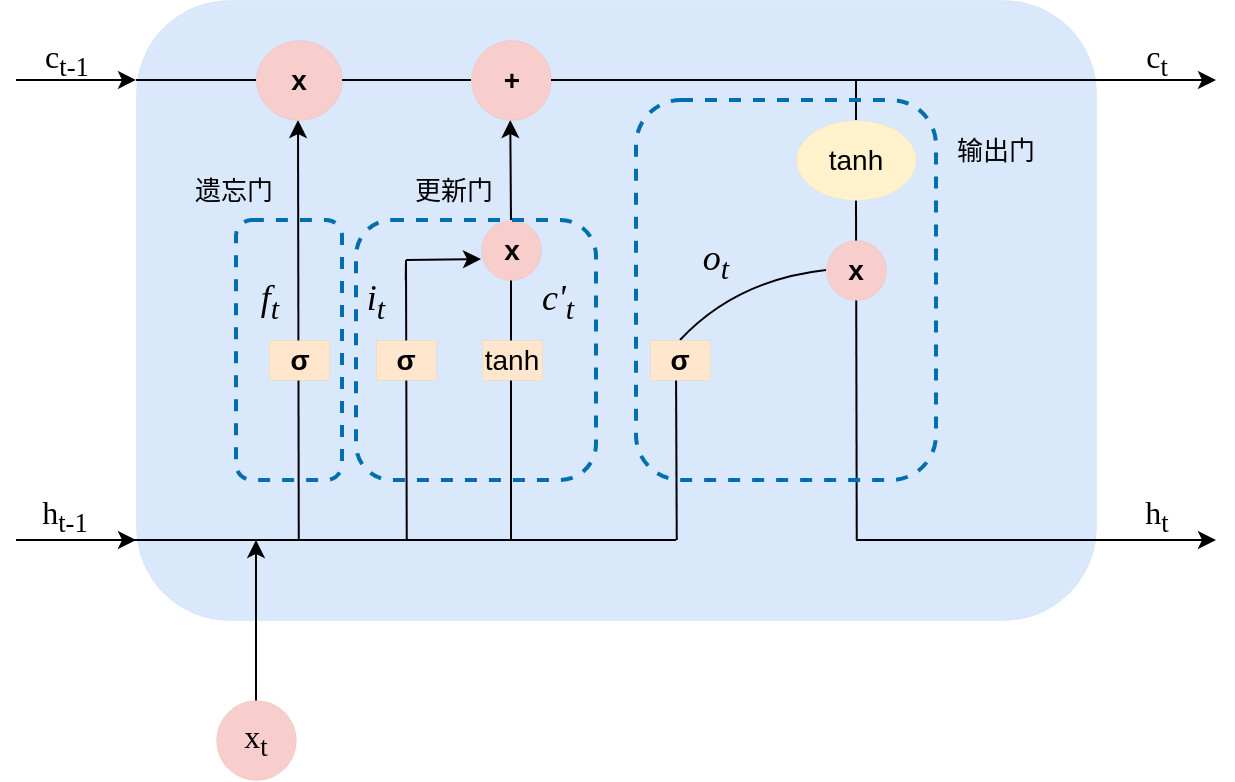 <mxfile version="21.0.6" type="github">
  <diagram name="第 1 页" id="YQxbBs0BbiNEOquYL5x5">
    <mxGraphModel dx="1050" dy="587" grid="1" gridSize="10" guides="1" tooltips="1" connect="1" arrows="1" fold="1" page="1" pageScale="1" pageWidth="827" pageHeight="1169" math="0" shadow="0">
      <root>
        <mxCell id="0" />
        <mxCell id="1" parent="0" />
        <mxCell id="z6qCDHoe-iHTmkbMnSen-1" value="" style="rounded=1;whiteSpace=wrap;html=1;fillColor=#dae8fc;strokeColor=#6c8ebf;strokeWidth=0;" vertex="1" parent="1">
          <mxGeometry x="111" y="380" width="480" height="310" as="geometry" />
        </mxCell>
        <mxCell id="z6qCDHoe-iHTmkbMnSen-2" value="" style="endArrow=classic;html=1;rounded=0;" edge="1" parent="z6qCDHoe-iHTmkbMnSen-1">
          <mxGeometry width="50" height="50" relative="1" as="geometry">
            <mxPoint x="81.38" y="270" as="sourcePoint" />
            <mxPoint x="81.005" y="60" as="targetPoint" />
          </mxGeometry>
        </mxCell>
        <mxCell id="z6qCDHoe-iHTmkbMnSen-3" value="" style="endArrow=classic;html=1;rounded=0;startArrow=none;" edge="1" parent="z6qCDHoe-iHTmkbMnSen-1" source="z6qCDHoe-iHTmkbMnSen-5">
          <mxGeometry width="50" height="50" relative="1" as="geometry">
            <mxPoint x="187.5" y="270" as="sourcePoint" />
            <mxPoint x="187.125" y="60" as="targetPoint" />
          </mxGeometry>
        </mxCell>
        <mxCell id="z6qCDHoe-iHTmkbMnSen-4" value="" style="endArrow=none;html=1;rounded=0;" edge="1" parent="z6qCDHoe-iHTmkbMnSen-1" target="z6qCDHoe-iHTmkbMnSen-5">
          <mxGeometry width="50" height="50" relative="1" as="geometry">
            <mxPoint x="187.5" y="270" as="sourcePoint" />
            <mxPoint x="262.125" y="270" as="targetPoint" />
          </mxGeometry>
        </mxCell>
        <mxCell id="z6qCDHoe-iHTmkbMnSen-5" value="&lt;font style=&quot;font-size: 14px;&quot;&gt;&lt;b&gt;x&lt;/b&gt;&lt;/font&gt;" style="ellipse;whiteSpace=wrap;html=1;aspect=fixed;fillColor=#f8cecc;strokeColor=#b85450;strokeWidth=0;" vertex="1" parent="z6qCDHoe-iHTmkbMnSen-1">
          <mxGeometry x="172.5" y="110" width="30" height="30" as="geometry" />
        </mxCell>
        <mxCell id="z6qCDHoe-iHTmkbMnSen-6" value="" style="endArrow=none;html=1;rounded=0;entryX=0.281;entryY=0.452;entryDx=0;entryDy=0;entryPerimeter=0;endFill=0;" edge="1" parent="z6qCDHoe-iHTmkbMnSen-1" target="z6qCDHoe-iHTmkbMnSen-1">
          <mxGeometry width="50" height="50" relative="1" as="geometry">
            <mxPoint x="135.375" y="270" as="sourcePoint" />
            <mxPoint x="135" y="190" as="targetPoint" />
            <Array as="points">
              <mxPoint x="135" y="130" />
            </Array>
          </mxGeometry>
        </mxCell>
        <mxCell id="z6qCDHoe-iHTmkbMnSen-7" value="" style="endArrow=classic;html=1;rounded=0;" edge="1" parent="z6qCDHoe-iHTmkbMnSen-1">
          <mxGeometry width="50" height="50" relative="1" as="geometry">
            <mxPoint x="135" y="130" as="sourcePoint" />
            <mxPoint x="172.5" y="129.5" as="targetPoint" />
          </mxGeometry>
        </mxCell>
        <mxCell id="z6qCDHoe-iHTmkbMnSen-8" value="" style="endArrow=none;html=1;rounded=0;endFill=0;" edge="1" parent="z6qCDHoe-iHTmkbMnSen-1">
          <mxGeometry width="50" height="50" relative="1" as="geometry">
            <mxPoint x="270.375" y="270" as="sourcePoint" />
            <mxPoint x="270" y="180" as="targetPoint" />
            <Array as="points" />
          </mxGeometry>
        </mxCell>
        <mxCell id="z6qCDHoe-iHTmkbMnSen-9" value="" style="endArrow=none;html=1;rounded=0;endFill=0;entryX=0.75;entryY=0.323;entryDx=0;entryDy=0;entryPerimeter=0;" edge="1" parent="z6qCDHoe-iHTmkbMnSen-1" target="z6qCDHoe-iHTmkbMnSen-1">
          <mxGeometry width="50" height="50" relative="1" as="geometry">
            <mxPoint x="360.375" y="270" as="sourcePoint" />
            <mxPoint x="360" y="180" as="targetPoint" />
            <Array as="points" />
          </mxGeometry>
        </mxCell>
        <mxCell id="z6qCDHoe-iHTmkbMnSen-10" value="&lt;font style=&quot;font-size: 14px;&quot;&gt;tanh&lt;/font&gt;" style="ellipse;whiteSpace=wrap;html=1;fillColor=#fff2cc;strokeColor=#d6b656;strokeWidth=0;" vertex="1" parent="z6qCDHoe-iHTmkbMnSen-1">
          <mxGeometry x="330" y="60" width="60" height="40" as="geometry" />
        </mxCell>
        <mxCell id="z6qCDHoe-iHTmkbMnSen-11" value="" style="endArrow=none;html=1;curved=1;entryX=0;entryY=0.5;entryDx=0;entryDy=0;exitX=0.5;exitY=0;exitDx=0;exitDy=0;" edge="1" parent="z6qCDHoe-iHTmkbMnSen-1" source="z6qCDHoe-iHTmkbMnSen-19" target="z6qCDHoe-iHTmkbMnSen-12">
          <mxGeometry width="50" height="50" relative="1" as="geometry">
            <mxPoint x="270" y="180" as="sourcePoint" />
            <mxPoint x="360" y="140" as="targetPoint" />
            <Array as="points">
              <mxPoint x="300" y="140" />
            </Array>
          </mxGeometry>
        </mxCell>
        <mxCell id="z6qCDHoe-iHTmkbMnSen-12" value="&lt;font style=&quot;font-size: 14px;&quot;&gt;&lt;b&gt;x&lt;/b&gt;&lt;/font&gt;" style="ellipse;whiteSpace=wrap;html=1;aspect=fixed;fillColor=#f8cecc;strokeColor=#b85450;strokeWidth=0;" vertex="1" parent="z6qCDHoe-iHTmkbMnSen-1">
          <mxGeometry x="345" y="120" width="30" height="30" as="geometry" />
        </mxCell>
        <mxCell id="z6qCDHoe-iHTmkbMnSen-13" value="&lt;font style=&quot;font-size: 14px;&quot;&gt;&lt;b&gt;x&lt;/b&gt;&lt;/font&gt;" style="ellipse;whiteSpace=wrap;html=1;aspect=fixed;fillColor=#f8cecc;strokeColor=#b85450;strokeWidth=0;" vertex="1" parent="z6qCDHoe-iHTmkbMnSen-1">
          <mxGeometry x="60" y="20" width="43" height="40" as="geometry" />
        </mxCell>
        <mxCell id="z6qCDHoe-iHTmkbMnSen-14" value="&lt;font style=&quot;font-size: 14px;&quot;&gt;&lt;b&gt;+&lt;/b&gt;&lt;/font&gt;" style="ellipse;whiteSpace=wrap;html=1;aspect=fixed;fillColor=#f8cecc;strokeColor=#b85450;strokeWidth=0;" vertex="1" parent="z6qCDHoe-iHTmkbMnSen-1">
          <mxGeometry x="167.5" y="20" width="40" height="40" as="geometry" />
        </mxCell>
        <mxCell id="z6qCDHoe-iHTmkbMnSen-15" value="" style="endArrow=none;html=1;rounded=0;startArrow=none;" edge="1" parent="z6qCDHoe-iHTmkbMnSen-1" source="z6qCDHoe-iHTmkbMnSen-13" target="z6qCDHoe-iHTmkbMnSen-14">
          <mxGeometry width="50" height="50" relative="1" as="geometry">
            <mxPoint x="130" y="40" as="sourcePoint" />
            <mxPoint x="690" y="40" as="targetPoint" />
          </mxGeometry>
        </mxCell>
        <mxCell id="z6qCDHoe-iHTmkbMnSen-16" value="&lt;font style=&quot;font-size: 14px;&quot;&gt;&lt;b&gt;σ&lt;/b&gt;&lt;/font&gt;" style="rounded=0;whiteSpace=wrap;html=1;fillColor=#ffe6cc;strokeColor=#d79b00;strokeWidth=0;" vertex="1" parent="z6qCDHoe-iHTmkbMnSen-1">
          <mxGeometry x="120" y="170" width="30" height="20" as="geometry" />
        </mxCell>
        <mxCell id="z6qCDHoe-iHTmkbMnSen-17" value="&lt;font style=&quot;font-size: 14px;&quot;&gt;&lt;b&gt;σ&lt;/b&gt;&lt;/font&gt;" style="rounded=0;whiteSpace=wrap;html=1;fillColor=#ffe6cc;strokeColor=#d79b00;strokeWidth=0;" vertex="1" parent="z6qCDHoe-iHTmkbMnSen-1">
          <mxGeometry x="66.5" y="170" width="30" height="20" as="geometry" />
        </mxCell>
        <mxCell id="z6qCDHoe-iHTmkbMnSen-18" value="&lt;font style=&quot;font-size: 14px;&quot;&gt;tanh&lt;/font&gt;" style="rounded=0;whiteSpace=wrap;html=1;fillColor=#ffe6cc;strokeColor=#d79b00;strokeWidth=0;" vertex="1" parent="z6qCDHoe-iHTmkbMnSen-1">
          <mxGeometry x="173" y="170" width="30" height="20" as="geometry" />
        </mxCell>
        <mxCell id="z6qCDHoe-iHTmkbMnSen-19" value="&lt;font style=&quot;font-size: 14px;&quot;&gt;&lt;b&gt;σ&lt;/b&gt;&lt;/font&gt;" style="rounded=0;whiteSpace=wrap;html=1;fillColor=#ffe6cc;strokeColor=#d79b00;strokeWidth=0;" vertex="1" parent="z6qCDHoe-iHTmkbMnSen-1">
          <mxGeometry x="257" y="170" width="30" height="20" as="geometry" />
        </mxCell>
        <mxCell id="z6qCDHoe-iHTmkbMnSen-20" value="&lt;i&gt;&lt;font face=&quot;Times New Roman&quot; style=&quot;font-size: 18px;&quot;&gt;f&lt;sub&gt;t&lt;/sub&gt;&lt;/font&gt;&lt;/i&gt;" style="text;strokeColor=none;align=center;fillColor=none;html=1;verticalAlign=middle;whiteSpace=wrap;rounded=0;fontSize=14;" vertex="1" parent="z6qCDHoe-iHTmkbMnSen-1">
          <mxGeometry x="36.5" y="136" width="60" height="30" as="geometry" />
        </mxCell>
        <mxCell id="z6qCDHoe-iHTmkbMnSen-21" value="&lt;i&gt;&lt;font face=&quot;Times New Roman&quot; style=&quot;font-size: 18px;&quot;&gt;i&lt;sub&gt;t&lt;/sub&gt;&lt;/font&gt;&lt;/i&gt;" style="text;strokeColor=none;align=center;fillColor=none;html=1;verticalAlign=middle;whiteSpace=wrap;rounded=0;fontSize=14;" vertex="1" parent="z6qCDHoe-iHTmkbMnSen-1">
          <mxGeometry x="90" y="136" width="60" height="30" as="geometry" />
        </mxCell>
        <mxCell id="z6qCDHoe-iHTmkbMnSen-22" value="&lt;i&gt;&lt;font face=&quot;Times New Roman&quot; style=&quot;font-size: 18px;&quot;&gt;o&lt;sub&gt;t&lt;/sub&gt;&lt;/font&gt;&lt;/i&gt;" style="text;strokeColor=none;align=center;fillColor=none;html=1;verticalAlign=middle;whiteSpace=wrap;rounded=0;fontSize=14;" vertex="1" parent="z6qCDHoe-iHTmkbMnSen-1">
          <mxGeometry x="260" y="116" width="60" height="30" as="geometry" />
        </mxCell>
        <mxCell id="z6qCDHoe-iHTmkbMnSen-23" value="" style="endArrow=none;html=1;fontSize=18;curved=1;exitX=0.5;exitY=0;exitDx=0;exitDy=0;" edge="1" parent="z6qCDHoe-iHTmkbMnSen-1" source="z6qCDHoe-iHTmkbMnSen-10">
          <mxGeometry width="50" height="50" relative="1" as="geometry">
            <mxPoint x="350" y="60" as="sourcePoint" />
            <mxPoint x="360" y="40" as="targetPoint" />
          </mxGeometry>
        </mxCell>
        <mxCell id="z6qCDHoe-iHTmkbMnSen-24" value="&lt;i&gt;&lt;font face=&quot;Times New Roman&quot; style=&quot;font-size: 18px;&quot;&gt;c&#39;&lt;sub&gt;t&lt;/sub&gt;&lt;/font&gt;&lt;/i&gt;" style="text;strokeColor=none;align=center;fillColor=none;html=1;verticalAlign=middle;whiteSpace=wrap;rounded=0;fontSize=14;" vertex="1" parent="z6qCDHoe-iHTmkbMnSen-1">
          <mxGeometry x="181" y="136" width="60" height="30" as="geometry" />
        </mxCell>
        <mxCell id="z6qCDHoe-iHTmkbMnSen-39" value="" style="rounded=1;whiteSpace=wrap;html=1;fillColor=none;dashed=1;strokeColor=#006EAF;strokeWidth=2;fontColor=#ffffff;" vertex="1" parent="z6qCDHoe-iHTmkbMnSen-1">
          <mxGeometry x="50" y="110" width="53" height="130" as="geometry" />
        </mxCell>
        <mxCell id="z6qCDHoe-iHTmkbMnSen-40" value="" style="rounded=1;whiteSpace=wrap;html=1;fillColor=none;dashed=1;strokeColor=#006EAF;strokeWidth=2;fontColor=#ffffff;" vertex="1" parent="z6qCDHoe-iHTmkbMnSen-1">
          <mxGeometry x="110" y="110" width="120" height="130" as="geometry" />
        </mxCell>
        <mxCell id="z6qCDHoe-iHTmkbMnSen-38" value="" style="rounded=1;whiteSpace=wrap;html=1;fillColor=none;dashed=1;strokeColor=#006EAF;strokeWidth=2;fontColor=#ffffff;" vertex="1" parent="z6qCDHoe-iHTmkbMnSen-1">
          <mxGeometry x="250" y="50" width="150" height="190" as="geometry" />
        </mxCell>
        <mxCell id="z6qCDHoe-iHTmkbMnSen-41" value="&lt;font face=&quot;微软雅黑&quot; style=&quot;font-size: 13px;&quot;&gt;遗忘门&lt;/font&gt;" style="text;html=1;strokeColor=none;fillColor=none;align=center;verticalAlign=middle;whiteSpace=wrap;rounded=0;" vertex="1" parent="z6qCDHoe-iHTmkbMnSen-1">
          <mxGeometry x="19" y="80" width="60" height="30" as="geometry" />
        </mxCell>
        <mxCell id="z6qCDHoe-iHTmkbMnSen-42" value="&lt;font face=&quot;微软雅黑&quot; style=&quot;font-size: 13px;&quot;&gt;更新门&lt;/font&gt;" style="text;html=1;strokeColor=none;fillColor=none;align=center;verticalAlign=middle;whiteSpace=wrap;rounded=0;" vertex="1" parent="z6qCDHoe-iHTmkbMnSen-1">
          <mxGeometry x="129" y="80" width="60" height="30" as="geometry" />
        </mxCell>
        <mxCell id="z6qCDHoe-iHTmkbMnSen-43" value="&lt;font face=&quot;微软雅黑&quot; style=&quot;font-size: 13px;&quot;&gt;输出门&lt;/font&gt;" style="text;html=1;strokeColor=none;fillColor=none;align=center;verticalAlign=middle;whiteSpace=wrap;rounded=0;" vertex="1" parent="z6qCDHoe-iHTmkbMnSen-1">
          <mxGeometry x="400" y="60" width="60" height="30" as="geometry" />
        </mxCell>
        <mxCell id="z6qCDHoe-iHTmkbMnSen-25" value="" style="endArrow=classic;html=1;rounded=0;entryX=0;entryY=0.129;entryDx=0;entryDy=0;entryPerimeter=0;" edge="1" parent="1" target="z6qCDHoe-iHTmkbMnSen-1">
          <mxGeometry width="50" height="50" relative="1" as="geometry">
            <mxPoint x="51" y="420" as="sourcePoint" />
            <mxPoint x="81" y="420" as="targetPoint" />
          </mxGeometry>
        </mxCell>
        <mxCell id="z6qCDHoe-iHTmkbMnSen-26" value="" style="endArrow=classic;html=1;rounded=0;startArrow=none;" edge="1" parent="1" source="z6qCDHoe-iHTmkbMnSen-14">
          <mxGeometry width="50" height="50" relative="1" as="geometry">
            <mxPoint x="111" y="420" as="sourcePoint" />
            <mxPoint x="651" y="420" as="targetPoint" />
          </mxGeometry>
        </mxCell>
        <mxCell id="z6qCDHoe-iHTmkbMnSen-27" value="" style="endArrow=none;html=1;rounded=0;" edge="1" parent="1" target="z6qCDHoe-iHTmkbMnSen-13">
          <mxGeometry width="50" height="50" relative="1" as="geometry">
            <mxPoint x="111" y="420" as="sourcePoint" />
            <mxPoint x="801" y="420" as="targetPoint" />
          </mxGeometry>
        </mxCell>
        <mxCell id="z6qCDHoe-iHTmkbMnSen-28" value="" style="endArrow=classic;html=1;rounded=0;entryX=0;entryY=0.129;entryDx=0;entryDy=0;entryPerimeter=0;" edge="1" parent="1">
          <mxGeometry width="50" height="50" relative="1" as="geometry">
            <mxPoint x="51" y="650" as="sourcePoint" />
            <mxPoint x="111" y="650" as="targetPoint" />
          </mxGeometry>
        </mxCell>
        <mxCell id="z6qCDHoe-iHTmkbMnSen-29" value="" style="endArrow=none;html=1;rounded=0;endFill=0;" edge="1" parent="1">
          <mxGeometry width="50" height="50" relative="1" as="geometry">
            <mxPoint x="105" y="650" as="sourcePoint" />
            <mxPoint x="381" y="650" as="targetPoint" />
          </mxGeometry>
        </mxCell>
        <mxCell id="z6qCDHoe-iHTmkbMnSen-30" value="" style="endArrow=classic;html=1;rounded=0;exitX=0.813;exitY=0.871;exitDx=0;exitDy=0;exitPerimeter=0;" edge="1" parent="1" source="z6qCDHoe-iHTmkbMnSen-1">
          <mxGeometry width="50" height="50" relative="1" as="geometry">
            <mxPoint x="661" y="650" as="sourcePoint" />
            <mxPoint x="651" y="650" as="targetPoint" />
            <Array as="points">
              <mxPoint x="471" y="650" />
              <mxPoint x="561" y="650" />
              <mxPoint x="651" y="650" />
            </Array>
          </mxGeometry>
        </mxCell>
        <mxCell id="z6qCDHoe-iHTmkbMnSen-31" value="" style="endArrow=classic;html=1;rounded=0;startArrow=none;" edge="1" parent="1" source="z6qCDHoe-iHTmkbMnSen-37">
          <mxGeometry width="50" height="50" relative="1" as="geometry">
            <mxPoint x="171" y="740" as="sourcePoint" />
            <mxPoint x="171" y="650" as="targetPoint" />
          </mxGeometry>
        </mxCell>
        <mxCell id="z6qCDHoe-iHTmkbMnSen-32" value="&lt;font face=&quot;Times New Roman&quot; style=&quot;font-size: 16px;&quot;&gt;c&lt;sub style=&quot;&quot;&gt;t-1&lt;/sub&gt;&lt;/font&gt;" style="text;html=1;align=center;verticalAlign=middle;resizable=0;points=[];autosize=1;strokeColor=none;fillColor=none;" vertex="1" parent="1">
          <mxGeometry x="51" y="390" width="50" height="40" as="geometry" />
        </mxCell>
        <mxCell id="z6qCDHoe-iHTmkbMnSen-33" value="&lt;font face=&quot;Times New Roman&quot; style=&quot;font-size: 16px;&quot;&gt;c&lt;sub style=&quot;&quot;&gt;t&lt;/sub&gt;&lt;/font&gt;" style="text;html=1;align=center;verticalAlign=middle;resizable=0;points=[];autosize=1;strokeColor=none;fillColor=none;" vertex="1" parent="1">
          <mxGeometry x="606" y="390" width="30" height="40" as="geometry" />
        </mxCell>
        <mxCell id="z6qCDHoe-iHTmkbMnSen-34" value="&lt;font face=&quot;Times New Roman&quot; style=&quot;font-size: 16px;&quot;&gt;h&lt;sub style=&quot;&quot;&gt;t&lt;/sub&gt;&lt;/font&gt;" style="text;html=1;align=center;verticalAlign=middle;resizable=0;points=[];autosize=1;strokeColor=none;fillColor=none;" vertex="1" parent="1">
          <mxGeometry x="601" y="618" width="40" height="40" as="geometry" />
        </mxCell>
        <mxCell id="z6qCDHoe-iHTmkbMnSen-35" value="&lt;font face=&quot;Times New Roman&quot; style=&quot;font-size: 16px;&quot;&gt;h&lt;sub style=&quot;&quot;&gt;t-1&lt;/sub&gt;&lt;/font&gt;" style="text;html=1;align=center;verticalAlign=middle;resizable=0;points=[];autosize=1;strokeColor=none;fillColor=none;" vertex="1" parent="1">
          <mxGeometry x="50" y="618" width="50" height="40" as="geometry" />
        </mxCell>
        <mxCell id="z6qCDHoe-iHTmkbMnSen-36" value="" style="endArrow=none;html=1;rounded=0;" edge="1" parent="1" target="z6qCDHoe-iHTmkbMnSen-37">
          <mxGeometry width="50" height="50" relative="1" as="geometry">
            <mxPoint x="171" y="740" as="sourcePoint" />
            <mxPoint x="171" y="650" as="targetPoint" />
          </mxGeometry>
        </mxCell>
        <mxCell id="z6qCDHoe-iHTmkbMnSen-37" value="&lt;font face=&quot;Times New Roman&quot; style=&quot;font-size: 16px;&quot;&gt;x&lt;sub style=&quot;&quot;&gt;t&lt;/sub&gt;&lt;/font&gt;" style="ellipse;whiteSpace=wrap;html=1;aspect=fixed;fillColor=#f8cecc;strokeColor=#b85450;strokeWidth=0;" vertex="1" parent="1">
          <mxGeometry x="151" y="730" width="40" height="40" as="geometry" />
        </mxCell>
      </root>
    </mxGraphModel>
  </diagram>
</mxfile>
